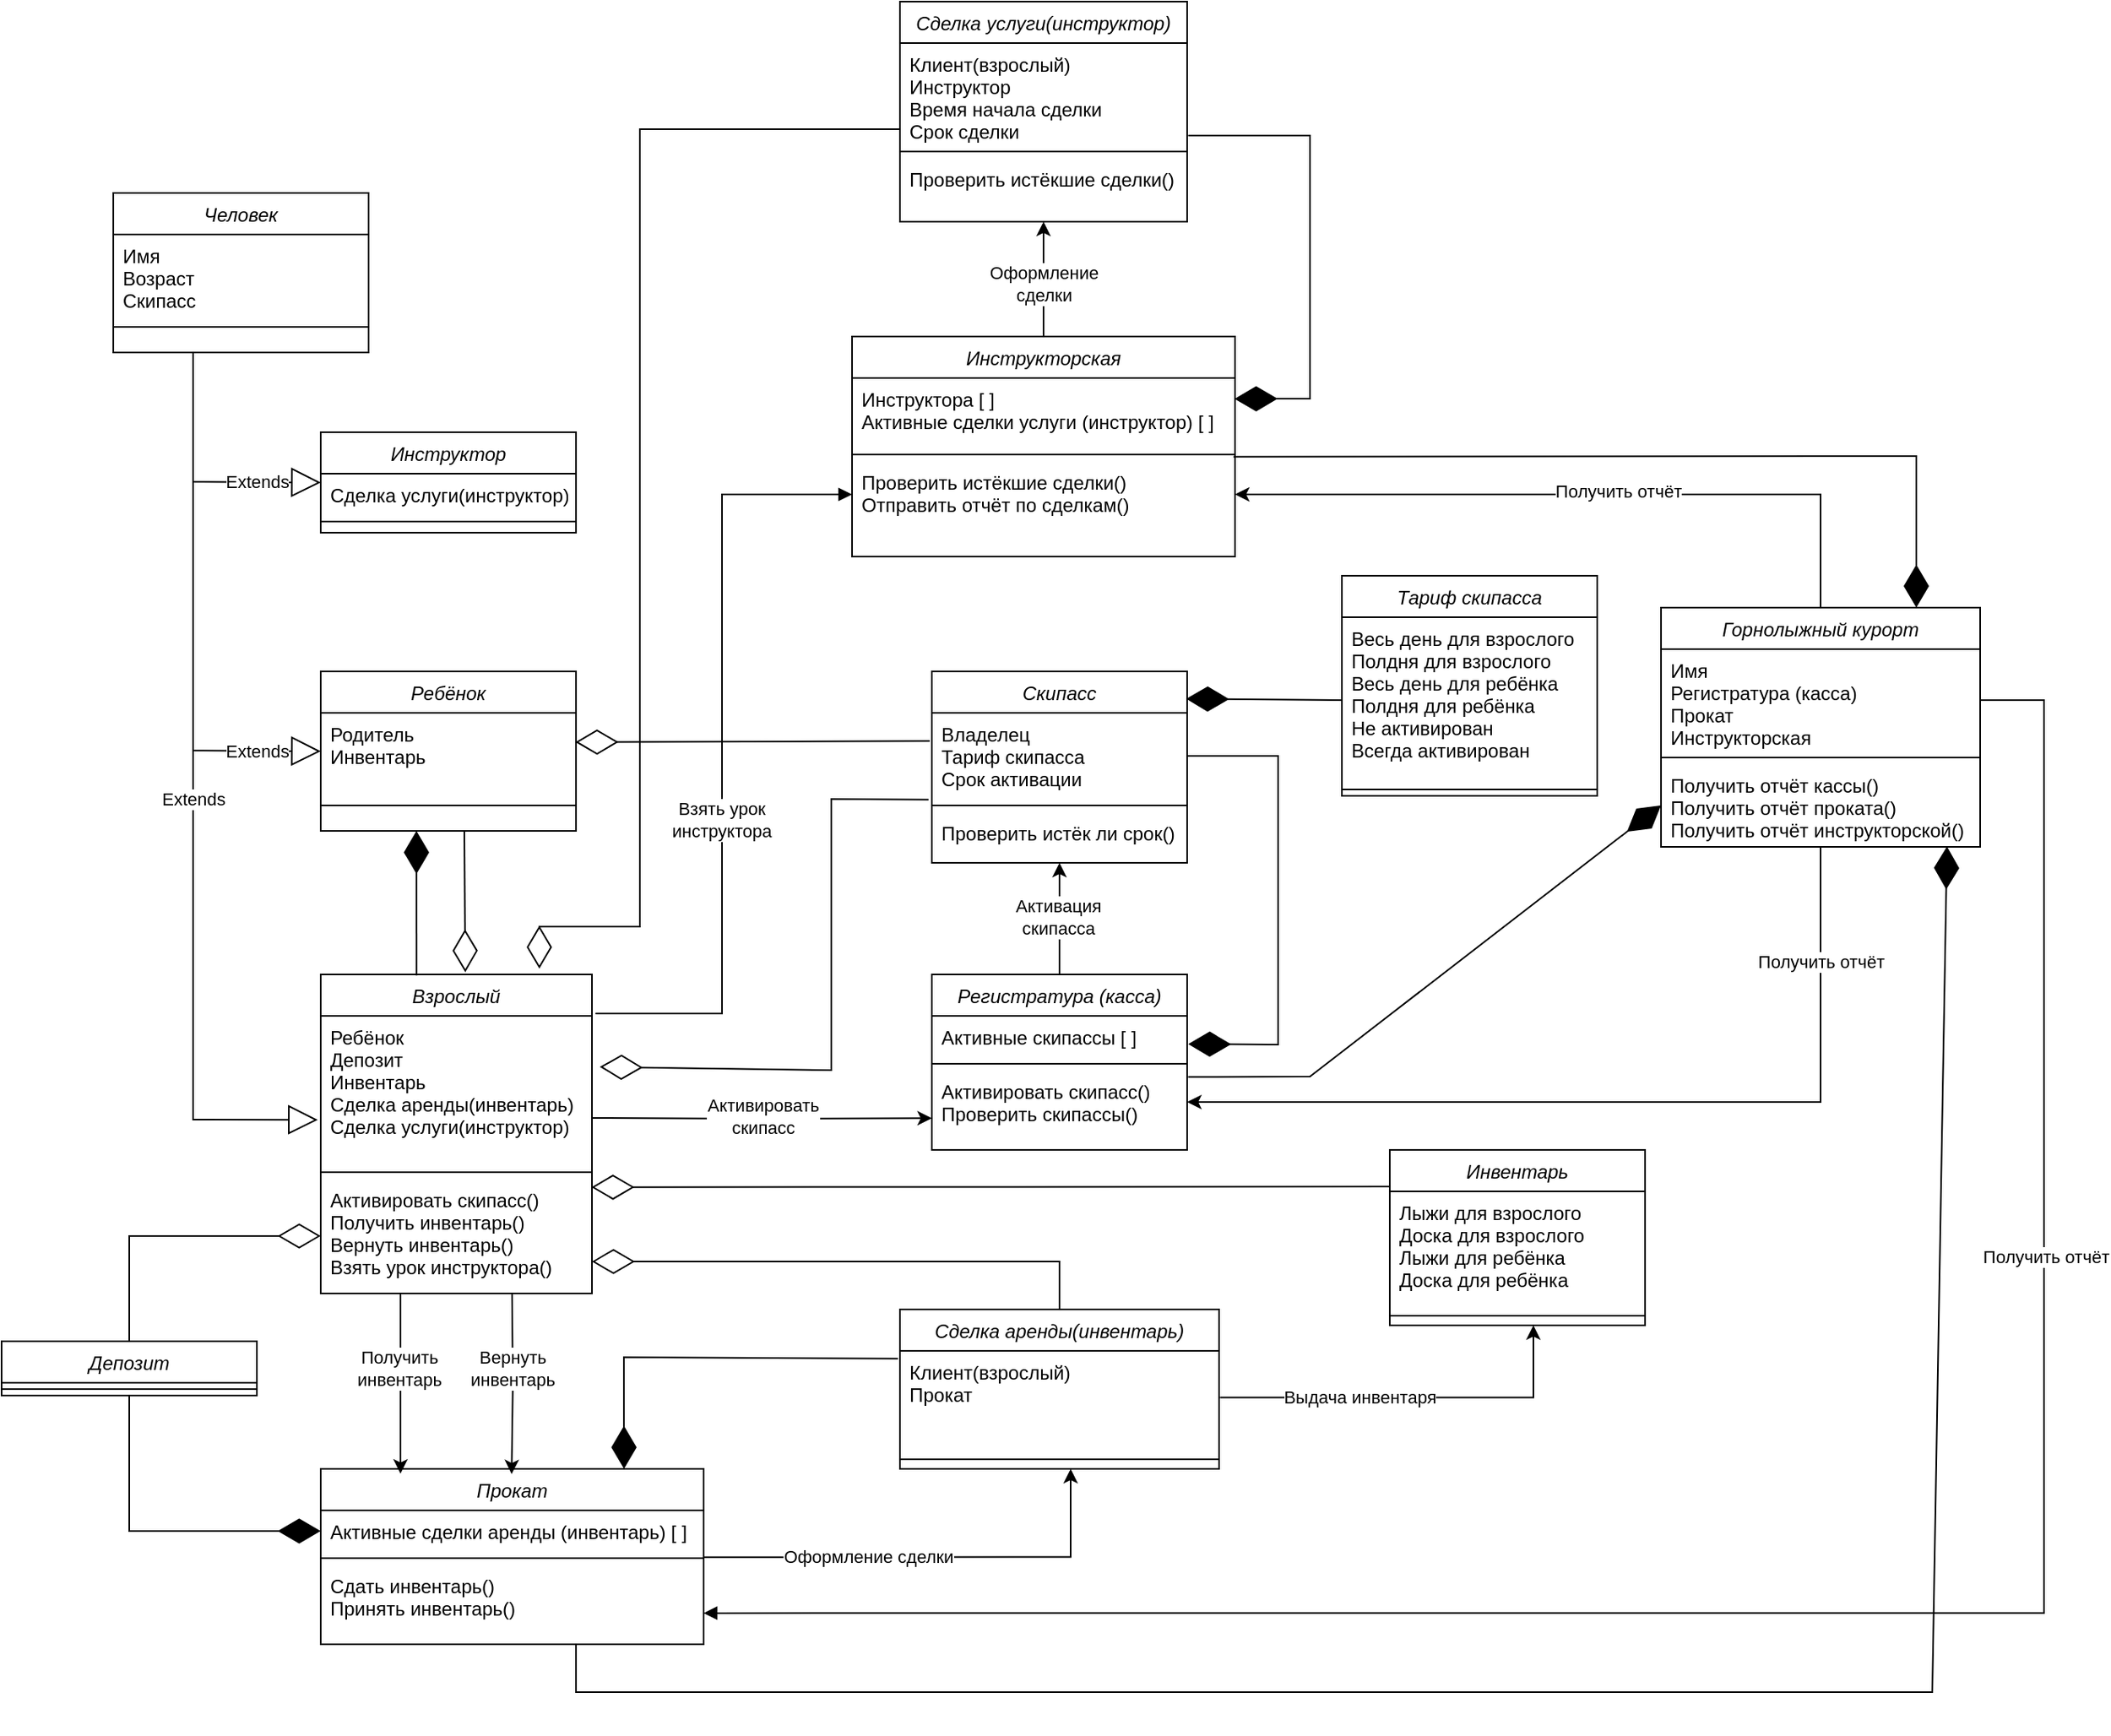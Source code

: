<mxfile version="26.0.6">
  <diagram id="C5RBs43oDa-KdzZeNtuy" name="Page-1">
    <mxGraphModel grid="1" page="1" gridSize="10" guides="1" tooltips="1" connect="1" arrows="1" fold="1" pageScale="1" pageWidth="827" pageHeight="1169" math="0" shadow="0">
      <root>
        <mxCell id="WIyWlLk6GJQsqaUBKTNV-0" />
        <mxCell id="WIyWlLk6GJQsqaUBKTNV-1" parent="WIyWlLk6GJQsqaUBKTNV-0" />
        <mxCell id="S_TmjNj0WOX0Z7kB_ntH-0" value="Человек" style="swimlane;fontStyle=2;align=center;verticalAlign=top;childLayout=stackLayout;horizontal=1;startSize=26;horizontalStack=0;resizeParent=1;resizeLast=0;collapsible=1;marginBottom=0;rounded=0;shadow=0;strokeWidth=1;" vertex="1" parent="WIyWlLk6GJQsqaUBKTNV-1">
          <mxGeometry x="-1290" y="100" width="160" height="100" as="geometry">
            <mxRectangle x="230" y="140" width="160" height="26" as="alternateBounds" />
          </mxGeometry>
        </mxCell>
        <mxCell id="S_TmjNj0WOX0Z7kB_ntH-1" value="Имя&#xa;Возраст&#xa;Скипасс" style="text;align=left;verticalAlign=top;spacingLeft=4;spacingRight=4;overflow=hidden;rotatable=0;points=[[0,0.5],[1,0.5]];portConstraint=eastwest;" vertex="1" parent="S_TmjNj0WOX0Z7kB_ntH-0">
          <mxGeometry y="26" width="160" height="54" as="geometry" />
        </mxCell>
        <mxCell id="S_TmjNj0WOX0Z7kB_ntH-4" value="" style="line;html=1;strokeWidth=1;align=left;verticalAlign=middle;spacingTop=-1;spacingLeft=3;spacingRight=3;rotatable=0;labelPosition=right;points=[];portConstraint=eastwest;" vertex="1" parent="S_TmjNj0WOX0Z7kB_ntH-0">
          <mxGeometry y="80" width="160" height="8" as="geometry" />
        </mxCell>
        <mxCell id="S_TmjNj0WOX0Z7kB_ntH-6" value="Взрослый" style="swimlane;fontStyle=2;align=center;verticalAlign=top;childLayout=stackLayout;horizontal=1;startSize=26;horizontalStack=0;resizeParent=1;resizeLast=0;collapsible=1;marginBottom=0;rounded=0;shadow=0;strokeWidth=1;" vertex="1" parent="WIyWlLk6GJQsqaUBKTNV-1">
          <mxGeometry x="-1160" y="590" width="170" height="200" as="geometry">
            <mxRectangle x="230" y="140" width="160" height="26" as="alternateBounds" />
          </mxGeometry>
        </mxCell>
        <mxCell id="S_TmjNj0WOX0Z7kB_ntH-7" value="Ребёнок&#xa;Депозит&#xa;Инвентарь&#xa;Сделка аренды(инвентарь)&#xa;Сделка услуги(инструктор)" style="text;align=left;verticalAlign=top;spacingLeft=4;spacingRight=4;overflow=hidden;rotatable=0;points=[[0,0.5],[1,0.5]];portConstraint=eastwest;" vertex="1" parent="S_TmjNj0WOX0Z7kB_ntH-6">
          <mxGeometry y="26" width="170" height="94" as="geometry" />
        </mxCell>
        <mxCell id="S_TmjNj0WOX0Z7kB_ntH-10" value="" style="line;html=1;strokeWidth=1;align=left;verticalAlign=middle;spacingTop=-1;spacingLeft=3;spacingRight=3;rotatable=0;labelPosition=right;points=[];portConstraint=eastwest;" vertex="1" parent="S_TmjNj0WOX0Z7kB_ntH-6">
          <mxGeometry y="120" width="170" height="8" as="geometry" />
        </mxCell>
        <mxCell id="S_TmjNj0WOX0Z7kB_ntH-11" value="Активировать скипасс()&#xa;Получить инвентарь()&#xa;Вернуть инвентарь()&#xa;Взять урок инструктора()" style="text;align=left;verticalAlign=top;spacingLeft=4;spacingRight=4;overflow=hidden;rotatable=0;points=[[0,0.5],[1,0.5]];portConstraint=eastwest;" vertex="1" parent="S_TmjNj0WOX0Z7kB_ntH-6">
          <mxGeometry y="128" width="170" height="72" as="geometry" />
        </mxCell>
        <mxCell id="S_TmjNj0WOX0Z7kB_ntH-12" value="Ребёнок" style="swimlane;fontStyle=2;align=center;verticalAlign=top;childLayout=stackLayout;horizontal=1;startSize=26;horizontalStack=0;resizeParent=1;resizeLast=0;collapsible=1;marginBottom=0;rounded=0;shadow=0;strokeWidth=1;" vertex="1" parent="WIyWlLk6GJQsqaUBKTNV-1">
          <mxGeometry x="-1160" y="400" width="160" height="100" as="geometry">
            <mxRectangle x="230" y="140" width="160" height="26" as="alternateBounds" />
          </mxGeometry>
        </mxCell>
        <mxCell id="S_TmjNj0WOX0Z7kB_ntH-13" value="Родитель&#xa;Инвентарь&#xa;" style="text;align=left;verticalAlign=top;spacingLeft=4;spacingRight=4;overflow=hidden;rotatable=0;points=[[0,0.5],[1,0.5]];portConstraint=eastwest;" vertex="1" parent="S_TmjNj0WOX0Z7kB_ntH-12">
          <mxGeometry y="26" width="160" height="54" as="geometry" />
        </mxCell>
        <mxCell id="S_TmjNj0WOX0Z7kB_ntH-16" value="" style="line;html=1;strokeWidth=1;align=left;verticalAlign=middle;spacingTop=-1;spacingLeft=3;spacingRight=3;rotatable=0;labelPosition=right;points=[];portConstraint=eastwest;" vertex="1" parent="S_TmjNj0WOX0Z7kB_ntH-12">
          <mxGeometry y="80" width="160" height="8" as="geometry" />
        </mxCell>
        <mxCell id="S_TmjNj0WOX0Z7kB_ntH-18" value="Скипасс" style="swimlane;fontStyle=2;align=center;verticalAlign=top;childLayout=stackLayout;horizontal=1;startSize=26;horizontalStack=0;resizeParent=1;resizeLast=0;collapsible=1;marginBottom=0;rounded=0;shadow=0;strokeWidth=1;" vertex="1" parent="WIyWlLk6GJQsqaUBKTNV-1">
          <mxGeometry x="-777" y="400" width="160" height="120" as="geometry">
            <mxRectangle x="230" y="140" width="160" height="26" as="alternateBounds" />
          </mxGeometry>
        </mxCell>
        <mxCell id="S_TmjNj0WOX0Z7kB_ntH-19" value="Владелец&#xa;Тариф скипасса&#xa;Срок активации&#xa;" style="text;align=left;verticalAlign=top;spacingLeft=4;spacingRight=4;overflow=hidden;rotatable=0;points=[[0,0.5],[1,0.5]];portConstraint=eastwest;" vertex="1" parent="S_TmjNj0WOX0Z7kB_ntH-18">
          <mxGeometry y="26" width="160" height="54" as="geometry" />
        </mxCell>
        <mxCell id="S_TmjNj0WOX0Z7kB_ntH-22" value="" style="line;html=1;strokeWidth=1;align=left;verticalAlign=middle;spacingTop=-1;spacingLeft=3;spacingRight=3;rotatable=0;labelPosition=right;points=[];portConstraint=eastwest;" vertex="1" parent="S_TmjNj0WOX0Z7kB_ntH-18">
          <mxGeometry y="80" width="160" height="8" as="geometry" />
        </mxCell>
        <mxCell id="S_TmjNj0WOX0Z7kB_ntH-23" value="Проверить истёк ли срок()" style="text;align=left;verticalAlign=top;spacingLeft=4;spacingRight=4;overflow=hidden;rotatable=0;points=[[0,0.5],[1,0.5]];portConstraint=eastwest;" vertex="1" parent="S_TmjNj0WOX0Z7kB_ntH-18">
          <mxGeometry y="88" width="160" height="26" as="geometry" />
        </mxCell>
        <mxCell id="S_TmjNj0WOX0Z7kB_ntH-91" style="edgeStyle=orthogonalEdgeStyle;rounded=0;orthogonalLoop=1;jettySize=auto;html=1;exitX=0.998;exitY=0.417;exitDx=0;exitDy=0;exitPerimeter=0;" edge="1" parent="WIyWlLk6GJQsqaUBKTNV-1" source="S_TmjNj0WOX0Z7kB_ntH-28">
          <mxGeometry relative="1" as="geometry">
            <mxPoint x="-690" y="900" as="targetPoint" />
            <mxPoint x="-930" y="955.0" as="sourcePoint" />
            <Array as="points">
              <mxPoint x="-690" y="955" />
            </Array>
          </mxGeometry>
        </mxCell>
        <mxCell id="S_TmjNj0WOX0Z7kB_ntH-94" value="Оформление сделки" style="edgeLabel;html=1;align=center;verticalAlign=middle;resizable=0;points=[];" vertex="1" connectable="0" parent="S_TmjNj0WOX0Z7kB_ntH-91">
          <mxGeometry x="-0.274" y="1" relative="1" as="geometry">
            <mxPoint as="offset" />
          </mxGeometry>
        </mxCell>
        <mxCell id="S_TmjNj0WOX0Z7kB_ntH-24" value="Прокат" style="swimlane;fontStyle=2;align=center;verticalAlign=top;childLayout=stackLayout;horizontal=1;startSize=26;horizontalStack=0;resizeParent=1;resizeLast=0;collapsible=1;marginBottom=0;rounded=0;shadow=0;strokeWidth=1;" vertex="1" parent="WIyWlLk6GJQsqaUBKTNV-1">
          <mxGeometry x="-1160" y="900" width="240" height="110" as="geometry">
            <mxRectangle x="230" y="140" width="160" height="26" as="alternateBounds" />
          </mxGeometry>
        </mxCell>
        <mxCell id="S_TmjNj0WOX0Z7kB_ntH-25" value="Активные сделки аренды (инвентарь) [ ]" style="text;align=left;verticalAlign=top;spacingLeft=4;spacingRight=4;overflow=hidden;rotatable=0;points=[[0,0.5],[1,0.5]];portConstraint=eastwest;" vertex="1" parent="S_TmjNj0WOX0Z7kB_ntH-24">
          <mxGeometry y="26" width="240" height="26" as="geometry" />
        </mxCell>
        <mxCell id="S_TmjNj0WOX0Z7kB_ntH-28" value="" style="line;html=1;strokeWidth=1;align=left;verticalAlign=middle;spacingTop=-1;spacingLeft=3;spacingRight=3;rotatable=0;labelPosition=right;points=[];portConstraint=eastwest;" vertex="1" parent="S_TmjNj0WOX0Z7kB_ntH-24">
          <mxGeometry y="52" width="240" height="8" as="geometry" />
        </mxCell>
        <mxCell id="S_TmjNj0WOX0Z7kB_ntH-29" value="Сдать инвентарь()&#xa;Принять инвентарь()" style="text;align=left;verticalAlign=top;spacingLeft=4;spacingRight=4;overflow=hidden;rotatable=0;points=[[0,0.5],[1,0.5]];portConstraint=eastwest;" vertex="1" parent="S_TmjNj0WOX0Z7kB_ntH-24">
          <mxGeometry y="60" width="240" height="40" as="geometry" />
        </mxCell>
        <mxCell id="S_TmjNj0WOX0Z7kB_ntH-97" style="edgeStyle=orthogonalEdgeStyle;rounded=0;orthogonalLoop=1;jettySize=auto;html=1;entryX=0.5;entryY=1;entryDx=0;entryDy=0;" edge="1" parent="WIyWlLk6GJQsqaUBKTNV-1" source="S_TmjNj0WOX0Z7kB_ntH-30" target="S_TmjNj0WOX0Z7kB_ntH-18">
          <mxGeometry relative="1" as="geometry" />
        </mxCell>
        <mxCell id="S_TmjNj0WOX0Z7kB_ntH-98" value="Активация&lt;div&gt;скипасса&lt;/div&gt;" style="edgeLabel;html=1;align=center;verticalAlign=middle;resizable=0;points=[];" vertex="1" connectable="0" parent="S_TmjNj0WOX0Z7kB_ntH-97">
          <mxGeometry x="0.034" y="1" relative="1" as="geometry">
            <mxPoint as="offset" />
          </mxGeometry>
        </mxCell>
        <mxCell id="S_TmjNj0WOX0Z7kB_ntH-30" value="Регистратура (касса)" style="swimlane;fontStyle=2;align=center;verticalAlign=top;childLayout=stackLayout;horizontal=1;startSize=26;horizontalStack=0;resizeParent=1;resizeLast=0;collapsible=1;marginBottom=0;rounded=0;shadow=0;strokeWidth=1;" vertex="1" parent="WIyWlLk6GJQsqaUBKTNV-1">
          <mxGeometry x="-777" y="590" width="160" height="110" as="geometry">
            <mxRectangle x="230" y="140" width="160" height="26" as="alternateBounds" />
          </mxGeometry>
        </mxCell>
        <mxCell id="S_TmjNj0WOX0Z7kB_ntH-31" value="Активные скипассы [ ]" style="text;align=left;verticalAlign=top;spacingLeft=4;spacingRight=4;overflow=hidden;rotatable=0;points=[[0,0.5],[1,0.5]];portConstraint=eastwest;" vertex="1" parent="S_TmjNj0WOX0Z7kB_ntH-30">
          <mxGeometry y="26" width="160" height="26" as="geometry" />
        </mxCell>
        <mxCell id="S_TmjNj0WOX0Z7kB_ntH-34" value="" style="line;html=1;strokeWidth=1;align=left;verticalAlign=middle;spacingTop=-1;spacingLeft=3;spacingRight=3;rotatable=0;labelPosition=right;points=[];portConstraint=eastwest;" vertex="1" parent="S_TmjNj0WOX0Z7kB_ntH-30">
          <mxGeometry y="52" width="160" height="8" as="geometry" />
        </mxCell>
        <mxCell id="S_TmjNj0WOX0Z7kB_ntH-35" value="Активировать скипасс()&#xa;Проверить скипассы()" style="text;align=left;verticalAlign=top;spacingLeft=4;spacingRight=4;overflow=hidden;rotatable=0;points=[[0,0.5],[1,0.5]];portConstraint=eastwest;" vertex="1" parent="S_TmjNj0WOX0Z7kB_ntH-30">
          <mxGeometry y="60" width="160" height="40" as="geometry" />
        </mxCell>
        <mxCell id="S_TmjNj0WOX0Z7kB_ntH-36" value="Инструктор" style="swimlane;fontStyle=2;align=center;verticalAlign=top;childLayout=stackLayout;horizontal=1;startSize=26;horizontalStack=0;resizeParent=1;resizeLast=0;collapsible=1;marginBottom=0;rounded=0;shadow=0;strokeWidth=1;" vertex="1" parent="WIyWlLk6GJQsqaUBKTNV-1">
          <mxGeometry x="-1160" y="250" width="160" height="63" as="geometry">
            <mxRectangle x="230" y="140" width="160" height="26" as="alternateBounds" />
          </mxGeometry>
        </mxCell>
        <mxCell id="S_TmjNj0WOX0Z7kB_ntH-37" value="Сделка услуги(инструктор)" style="text;align=left;verticalAlign=top;spacingLeft=4;spacingRight=4;overflow=hidden;rotatable=0;points=[[0,0.5],[1,0.5]];portConstraint=eastwest;" vertex="1" parent="S_TmjNj0WOX0Z7kB_ntH-36">
          <mxGeometry y="26" width="160" height="26" as="geometry" />
        </mxCell>
        <mxCell id="S_TmjNj0WOX0Z7kB_ntH-40" value="" style="line;html=1;strokeWidth=1;align=left;verticalAlign=middle;spacingTop=-1;spacingLeft=3;spacingRight=3;rotatable=0;labelPosition=right;points=[];portConstraint=eastwest;" vertex="1" parent="S_TmjNj0WOX0Z7kB_ntH-36">
          <mxGeometry y="52" width="160" height="8" as="geometry" />
        </mxCell>
        <mxCell id="S_TmjNj0WOX0Z7kB_ntH-42" value="Сделка аренды(инвентарь)" style="swimlane;fontStyle=2;align=center;verticalAlign=top;childLayout=stackLayout;horizontal=1;startSize=26;horizontalStack=0;resizeParent=1;resizeLast=0;collapsible=1;marginBottom=0;rounded=0;shadow=0;strokeWidth=1;" vertex="1" parent="WIyWlLk6GJQsqaUBKTNV-1">
          <mxGeometry x="-797" y="800" width="200" height="100" as="geometry">
            <mxRectangle x="230" y="140" width="160" height="26" as="alternateBounds" />
          </mxGeometry>
        </mxCell>
        <mxCell id="S_TmjNj0WOX0Z7kB_ntH-43" value="Клиент(взрослый)&#xa;Прокат" style="text;align=left;verticalAlign=top;spacingLeft=4;spacingRight=4;overflow=hidden;rotatable=0;points=[[0,0.5],[1,0.5]];portConstraint=eastwest;" vertex="1" parent="S_TmjNj0WOX0Z7kB_ntH-42">
          <mxGeometry y="26" width="200" height="64" as="geometry" />
        </mxCell>
        <mxCell id="S_TmjNj0WOX0Z7kB_ntH-46" value="" style="line;html=1;strokeWidth=1;align=left;verticalAlign=middle;spacingTop=-1;spacingLeft=3;spacingRight=3;rotatable=0;labelPosition=right;points=[];portConstraint=eastwest;" vertex="1" parent="S_TmjNj0WOX0Z7kB_ntH-42">
          <mxGeometry y="90" width="200" height="8" as="geometry" />
        </mxCell>
        <mxCell id="S_TmjNj0WOX0Z7kB_ntH-48" value="Сделка услуги(инструктор)" style="swimlane;fontStyle=2;align=center;verticalAlign=top;childLayout=stackLayout;horizontal=1;startSize=26;horizontalStack=0;resizeParent=1;resizeLast=0;collapsible=1;marginBottom=0;rounded=0;shadow=0;strokeWidth=1;" vertex="1" parent="WIyWlLk6GJQsqaUBKTNV-1">
          <mxGeometry x="-797" y="-20" width="180" height="138" as="geometry">
            <mxRectangle x="230" y="140" width="160" height="26" as="alternateBounds" />
          </mxGeometry>
        </mxCell>
        <mxCell id="S_TmjNj0WOX0Z7kB_ntH-49" value="Клиент(взрослый)&#xa;Инструктор&#xa;Время начала сделки&#xa;Срок сделки" style="text;align=left;verticalAlign=top;spacingLeft=4;spacingRight=4;overflow=hidden;rotatable=0;points=[[0,0.5],[1,0.5]];portConstraint=eastwest;" vertex="1" parent="S_TmjNj0WOX0Z7kB_ntH-48">
          <mxGeometry y="26" width="180" height="64" as="geometry" />
        </mxCell>
        <mxCell id="S_TmjNj0WOX0Z7kB_ntH-52" value="" style="line;html=1;strokeWidth=1;align=left;verticalAlign=middle;spacingTop=-1;spacingLeft=3;spacingRight=3;rotatable=0;labelPosition=right;points=[];portConstraint=eastwest;" vertex="1" parent="S_TmjNj0WOX0Z7kB_ntH-48">
          <mxGeometry y="90" width="180" height="8" as="geometry" />
        </mxCell>
        <mxCell id="S_TmjNj0WOX0Z7kB_ntH-53" value="Проверить истёкшие сделки()" style="text;align=left;verticalAlign=top;spacingLeft=4;spacingRight=4;overflow=hidden;rotatable=0;points=[[0,0.5],[1,0.5]];portConstraint=eastwest;" vertex="1" parent="S_TmjNj0WOX0Z7kB_ntH-48">
          <mxGeometry y="98" width="180" height="26" as="geometry" />
        </mxCell>
        <mxCell id="S_TmjNj0WOX0Z7kB_ntH-128" style="edgeStyle=orthogonalEdgeStyle;rounded=0;orthogonalLoop=1;jettySize=auto;html=1;" edge="1" parent="WIyWlLk6GJQsqaUBKTNV-1" source="S_TmjNj0WOX0Z7kB_ntH-55" target="S_TmjNj0WOX0Z7kB_ntH-66">
          <mxGeometry relative="1" as="geometry" />
        </mxCell>
        <mxCell id="S_TmjNj0WOX0Z7kB_ntH-137" value="Получить отчёт" style="edgeLabel;html=1;align=center;verticalAlign=middle;resizable=0;points=[];" vertex="1" connectable="0" parent="S_TmjNj0WOX0Z7kB_ntH-128">
          <mxGeometry x="-0.094" y="-2" relative="1" as="geometry">
            <mxPoint as="offset" />
          </mxGeometry>
        </mxCell>
        <mxCell id="S_TmjNj0WOX0Z7kB_ntH-129" style="edgeStyle=orthogonalEdgeStyle;rounded=0;orthogonalLoop=1;jettySize=auto;html=1;entryX=1;entryY=0.5;entryDx=0;entryDy=0;" edge="1" parent="WIyWlLk6GJQsqaUBKTNV-1" source="S_TmjNj0WOX0Z7kB_ntH-55" target="S_TmjNj0WOX0Z7kB_ntH-35">
          <mxGeometry relative="1" as="geometry">
            <Array as="points">
              <mxPoint x="-220" y="670" />
            </Array>
          </mxGeometry>
        </mxCell>
        <mxCell id="S_TmjNj0WOX0Z7kB_ntH-136" value="Получить отчёт" style="edgeLabel;html=1;align=center;verticalAlign=middle;resizable=0;points=[];" vertex="1" connectable="0" parent="S_TmjNj0WOX0Z7kB_ntH-129">
          <mxGeometry x="-0.743" relative="1" as="geometry">
            <mxPoint as="offset" />
          </mxGeometry>
        </mxCell>
        <mxCell id="S_TmjNj0WOX0Z7kB_ntH-55" value="Горнолыжный курорт" style="swimlane;fontStyle=2;align=center;verticalAlign=top;childLayout=stackLayout;horizontal=1;startSize=26;horizontalStack=0;resizeParent=1;resizeLast=0;collapsible=1;marginBottom=0;rounded=0;shadow=0;strokeWidth=1;" vertex="1" parent="WIyWlLk6GJQsqaUBKTNV-1">
          <mxGeometry x="-320" y="360" width="200" height="150" as="geometry">
            <mxRectangle x="230" y="140" width="160" height="26" as="alternateBounds" />
          </mxGeometry>
        </mxCell>
        <mxCell id="S_TmjNj0WOX0Z7kB_ntH-56" value="Имя&#xa;Регистратура (касса)&#xa;Прокат&#xa;Инструкторская" style="text;align=left;verticalAlign=top;spacingLeft=4;spacingRight=4;overflow=hidden;rotatable=0;points=[[0,0.5],[1,0.5]];portConstraint=eastwest;" vertex="1" parent="S_TmjNj0WOX0Z7kB_ntH-55">
          <mxGeometry y="26" width="200" height="64" as="geometry" />
        </mxCell>
        <mxCell id="S_TmjNj0WOX0Z7kB_ntH-59" value="" style="line;html=1;strokeWidth=1;align=left;verticalAlign=middle;spacingTop=-1;spacingLeft=3;spacingRight=3;rotatable=0;labelPosition=right;points=[];portConstraint=eastwest;" vertex="1" parent="S_TmjNj0WOX0Z7kB_ntH-55">
          <mxGeometry y="90" width="200" height="8" as="geometry" />
        </mxCell>
        <mxCell id="S_TmjNj0WOX0Z7kB_ntH-60" value="Получить отчёт кассы()&#xa;Получить отчёт проката()&#xa;Получить отчёт инструкторской()" style="text;align=left;verticalAlign=top;spacingLeft=4;spacingRight=4;overflow=hidden;rotatable=0;points=[[0,0.5],[1,0.5]];portConstraint=eastwest;" vertex="1" parent="S_TmjNj0WOX0Z7kB_ntH-55">
          <mxGeometry y="98" width="200" height="52" as="geometry" />
        </mxCell>
        <mxCell id="S_TmjNj0WOX0Z7kB_ntH-122" style="edgeStyle=orthogonalEdgeStyle;rounded=0;orthogonalLoop=1;jettySize=auto;html=1;entryX=0.5;entryY=1;entryDx=0;entryDy=0;" edge="1" parent="WIyWlLk6GJQsqaUBKTNV-1" source="S_TmjNj0WOX0Z7kB_ntH-61" target="S_TmjNj0WOX0Z7kB_ntH-48">
          <mxGeometry relative="1" as="geometry" />
        </mxCell>
        <mxCell id="S_TmjNj0WOX0Z7kB_ntH-123" value="Оформление&lt;div&gt;сделки&lt;/div&gt;" style="edgeLabel;html=1;align=center;verticalAlign=middle;resizable=0;points=[];" vertex="1" connectable="0" parent="S_TmjNj0WOX0Z7kB_ntH-122">
          <mxGeometry x="-0.083" relative="1" as="geometry">
            <mxPoint as="offset" />
          </mxGeometry>
        </mxCell>
        <mxCell id="S_TmjNj0WOX0Z7kB_ntH-61" value="Инструкторская" style="swimlane;fontStyle=2;align=center;verticalAlign=top;childLayout=stackLayout;horizontal=1;startSize=26;horizontalStack=0;resizeParent=1;resizeLast=0;collapsible=1;marginBottom=0;rounded=0;shadow=0;strokeWidth=1;" vertex="1" parent="WIyWlLk6GJQsqaUBKTNV-1">
          <mxGeometry x="-827" y="190" width="240" height="138" as="geometry">
            <mxRectangle x="230" y="140" width="160" height="26" as="alternateBounds" />
          </mxGeometry>
        </mxCell>
        <mxCell id="S_TmjNj0WOX0Z7kB_ntH-62" value="Инструктора [ ]&#xa;Активные сделки услуги (инструктор) [ ]" style="text;align=left;verticalAlign=top;spacingLeft=4;spacingRight=4;overflow=hidden;rotatable=0;points=[[0,0.5],[1,0.5]];portConstraint=eastwest;" vertex="1" parent="S_TmjNj0WOX0Z7kB_ntH-61">
          <mxGeometry y="26" width="240" height="44" as="geometry" />
        </mxCell>
        <mxCell id="S_TmjNj0WOX0Z7kB_ntH-65" value="" style="line;html=1;strokeWidth=1;align=left;verticalAlign=middle;spacingTop=-1;spacingLeft=3;spacingRight=3;rotatable=0;labelPosition=right;points=[];portConstraint=eastwest;" vertex="1" parent="S_TmjNj0WOX0Z7kB_ntH-61">
          <mxGeometry y="70" width="240" height="8" as="geometry" />
        </mxCell>
        <mxCell id="S_TmjNj0WOX0Z7kB_ntH-66" value="Проверить истёкшие сделки()&#xa;Отправить отчёт по сделкам()" style="text;align=left;verticalAlign=top;spacingLeft=4;spacingRight=4;overflow=hidden;rotatable=0;points=[[0,0.5],[1,0.5]];portConstraint=eastwest;" vertex="1" parent="S_TmjNj0WOX0Z7kB_ntH-61">
          <mxGeometry y="78" width="240" height="42" as="geometry" />
        </mxCell>
        <mxCell id="S_TmjNj0WOX0Z7kB_ntH-67" value="Инвентарь" style="swimlane;fontStyle=2;align=center;verticalAlign=top;childLayout=stackLayout;horizontal=1;startSize=26;horizontalStack=0;resizeParent=1;resizeLast=0;collapsible=1;marginBottom=0;rounded=0;shadow=0;strokeWidth=1;" vertex="1" parent="WIyWlLk6GJQsqaUBKTNV-1">
          <mxGeometry x="-490" y="700" width="160" height="110" as="geometry">
            <mxRectangle x="230" y="140" width="160" height="26" as="alternateBounds" />
          </mxGeometry>
        </mxCell>
        <mxCell id="S_TmjNj0WOX0Z7kB_ntH-68" value="Лыжи для взрослого&#xa;Доска для взрослого&#xa;Лыжи для ребёнка&#xa;Доска для ребёнка" style="text;align=left;verticalAlign=top;spacingLeft=4;spacingRight=4;overflow=hidden;rotatable=0;points=[[0,0.5],[1,0.5]];portConstraint=eastwest;" vertex="1" parent="S_TmjNj0WOX0Z7kB_ntH-67">
          <mxGeometry y="26" width="160" height="74" as="geometry" />
        </mxCell>
        <mxCell id="S_TmjNj0WOX0Z7kB_ntH-71" value="" style="line;html=1;strokeWidth=1;align=left;verticalAlign=middle;spacingTop=-1;spacingLeft=3;spacingRight=3;rotatable=0;labelPosition=right;points=[];portConstraint=eastwest;" vertex="1" parent="S_TmjNj0WOX0Z7kB_ntH-67">
          <mxGeometry y="100" width="160" height="8" as="geometry" />
        </mxCell>
        <mxCell id="S_TmjNj0WOX0Z7kB_ntH-79" value="Extends" style="endArrow=block;endSize=16;endFill=0;html=1;rounded=0;" edge="1" parent="WIyWlLk6GJQsqaUBKTNV-1">
          <mxGeometry width="160" relative="1" as="geometry">
            <mxPoint x="-1240" y="449.64" as="sourcePoint" />
            <mxPoint x="-1160" y="450.05" as="targetPoint" />
          </mxGeometry>
        </mxCell>
        <mxCell id="S_TmjNj0WOX0Z7kB_ntH-80" value="Extends" style="endArrow=block;endSize=16;endFill=0;html=1;rounded=0;" edge="1" parent="WIyWlLk6GJQsqaUBKTNV-1">
          <mxGeometry width="160" relative="1" as="geometry">
            <mxPoint x="-1240" y="281.14" as="sourcePoint" />
            <mxPoint x="-1160" y="281.55" as="targetPoint" />
          </mxGeometry>
        </mxCell>
        <mxCell id="S_TmjNj0WOX0Z7kB_ntH-81" value="Extends" style="endArrow=block;endSize=16;endFill=0;html=1;rounded=0;entryX=-0.011;entryY=0.693;entryDx=0;entryDy=0;entryPerimeter=0;" edge="1" parent="WIyWlLk6GJQsqaUBKTNV-1" target="S_TmjNj0WOX0Z7kB_ntH-7">
          <mxGeometry width="160" relative="1" as="geometry">
            <mxPoint x="-1240" y="200" as="sourcePoint" />
            <mxPoint x="-1240" y="1081.429" as="targetPoint" />
            <Array as="points">
              <mxPoint x="-1240" y="681" />
            </Array>
          </mxGeometry>
        </mxCell>
        <mxCell id="S_TmjNj0WOX0Z7kB_ntH-83" style="edgeStyle=orthogonalEdgeStyle;rounded=0;orthogonalLoop=1;jettySize=auto;html=1;entryX=0.353;entryY=0.03;entryDx=0;entryDy=0;entryPerimeter=0;" edge="1" parent="WIyWlLk6GJQsqaUBKTNV-1">
          <mxGeometry relative="1" as="geometry">
            <mxPoint x="-1040.08" y="790" as="sourcePoint" />
            <mxPoint x="-1040.36" y="903.3" as="targetPoint" />
          </mxGeometry>
        </mxCell>
        <mxCell id="S_TmjNj0WOX0Z7kB_ntH-93" value="Вернуть&lt;div&gt;инвентарь&lt;/div&gt;" style="edgeLabel;html=1;align=center;verticalAlign=middle;resizable=0;points=[];" vertex="1" connectable="0" parent="S_TmjNj0WOX0Z7kB_ntH-83">
          <mxGeometry x="-0.176" y="-1" relative="1" as="geometry">
            <mxPoint as="offset" />
          </mxGeometry>
        </mxCell>
        <mxCell id="S_TmjNj0WOX0Z7kB_ntH-85" value="" style="endArrow=diamondThin;endFill=1;endSize=24;html=1;rounded=0;exitX=0.471;exitY=0.003;exitDx=0;exitDy=0;exitPerimeter=0;" edge="1" parent="WIyWlLk6GJQsqaUBKTNV-1">
          <mxGeometry width="160" relative="1" as="geometry">
            <mxPoint x="-1099.93" y="590.6" as="sourcePoint" />
            <mxPoint x="-1100" y="500" as="targetPoint" />
          </mxGeometry>
        </mxCell>
        <mxCell id="S_TmjNj0WOX0Z7kB_ntH-86" value="" style="endArrow=diamondThin;endFill=0;endSize=24;html=1;rounded=0;entryX=0.533;entryY=-0.007;entryDx=0;entryDy=0;entryPerimeter=0;" edge="1" parent="WIyWlLk6GJQsqaUBKTNV-1" target="S_TmjNj0WOX0Z7kB_ntH-6">
          <mxGeometry width="160" relative="1" as="geometry">
            <mxPoint x="-1070" y="500.311" as="sourcePoint" />
            <mxPoint x="-910" y="550" as="targetPoint" />
          </mxGeometry>
        </mxCell>
        <mxCell id="S_TmjNj0WOX0Z7kB_ntH-87" value="" style="endArrow=diamondThin;endFill=0;endSize=24;html=1;rounded=0;entryX=0.998;entryY=0.075;entryDx=0;entryDy=0;entryPerimeter=0;" edge="1" parent="WIyWlLk6GJQsqaUBKTNV-1" target="S_TmjNj0WOX0Z7kB_ntH-11">
          <mxGeometry width="160" relative="1" as="geometry">
            <mxPoint x="-490" y="723" as="sourcePoint" />
            <mxPoint x="-800" y="470" as="targetPoint" />
          </mxGeometry>
        </mxCell>
        <mxCell id="S_TmjNj0WOX0Z7kB_ntH-88" value="" style="endArrow=diamondThin;endFill=0;endSize=24;html=1;rounded=0;entryX=0.998;entryY=0.075;entryDx=0;entryDy=0;entryPerimeter=0;exitX=0.5;exitY=0;exitDx=0;exitDy=0;" edge="1" parent="WIyWlLk6GJQsqaUBKTNV-1" source="S_TmjNj0WOX0Z7kB_ntH-42">
          <mxGeometry width="160" relative="1" as="geometry">
            <mxPoint x="-490" y="770" as="sourcePoint" />
            <mxPoint x="-990" y="770" as="targetPoint" />
            <Array as="points">
              <mxPoint x="-697" y="770" />
            </Array>
          </mxGeometry>
        </mxCell>
        <mxCell id="S_TmjNj0WOX0Z7kB_ntH-95" style="edgeStyle=orthogonalEdgeStyle;rounded=0;orthogonalLoop=1;jettySize=auto;html=1;" edge="1" parent="WIyWlLk6GJQsqaUBKTNV-1">
          <mxGeometry relative="1" as="geometry">
            <mxPoint x="-990.48" y="680" as="sourcePoint" />
            <mxPoint x="-777" y="680.14" as="targetPoint" />
          </mxGeometry>
        </mxCell>
        <mxCell id="S_TmjNj0WOX0Z7kB_ntH-96" value="Активировать&lt;div&gt;скипасс&lt;/div&gt;" style="edgeLabel;html=1;align=center;verticalAlign=middle;resizable=0;points=[];" vertex="1" connectable="0" parent="S_TmjNj0WOX0Z7kB_ntH-95">
          <mxGeometry x="-0.009" y="2" relative="1" as="geometry">
            <mxPoint x="1" as="offset" />
          </mxGeometry>
        </mxCell>
        <mxCell id="S_TmjNj0WOX0Z7kB_ntH-99" value="" style="endArrow=diamondThin;endFill=0;endSize=24;html=1;rounded=0;entryX=0.998;entryY=0.34;entryDx=0;entryDy=0;entryPerimeter=0;exitX=-0.008;exitY=0.327;exitDx=0;exitDy=0;exitPerimeter=0;" edge="1" parent="WIyWlLk6GJQsqaUBKTNV-1" source="S_TmjNj0WOX0Z7kB_ntH-19" target="S_TmjNj0WOX0Z7kB_ntH-13">
          <mxGeometry width="160" relative="1" as="geometry">
            <mxPoint x="-860" y="460.001" as="sourcePoint" />
            <mxPoint x="-859" y="548.69" as="targetPoint" />
          </mxGeometry>
        </mxCell>
        <mxCell id="S_TmjNj0WOX0Z7kB_ntH-100" value="" style="endArrow=diamondThin;endFill=0;endSize=24;html=1;rounded=0;entryX=1.029;entryY=0.34;entryDx=0;entryDy=0;entryPerimeter=0;exitX=-0.013;exitY=1.006;exitDx=0;exitDy=0;exitPerimeter=0;" edge="1" parent="WIyWlLk6GJQsqaUBKTNV-1" source="S_TmjNj0WOX0Z7kB_ntH-19" target="S_TmjNj0WOX0Z7kB_ntH-7">
          <mxGeometry width="160" relative="1" as="geometry">
            <mxPoint x="-960" y="530.001" as="sourcePoint" />
            <mxPoint x="-959" y="618.69" as="targetPoint" />
            <Array as="points">
              <mxPoint x="-840" y="480" />
              <mxPoint x="-840" y="650" />
            </Array>
          </mxGeometry>
        </mxCell>
        <mxCell id="S_TmjNj0WOX0Z7kB_ntH-101" value="" style="endArrow=diamondThin;endFill=1;endSize=24;html=1;rounded=0;exitX=1;exitY=0.5;exitDx=0;exitDy=0;entryX=1.004;entryY=0.678;entryDx=0;entryDy=0;entryPerimeter=0;" edge="1" parent="WIyWlLk6GJQsqaUBKTNV-1" source="S_TmjNj0WOX0Z7kB_ntH-19" target="S_TmjNj0WOX0Z7kB_ntH-31">
          <mxGeometry width="160" relative="1" as="geometry">
            <mxPoint x="-680" y="550" as="sourcePoint" />
            <mxPoint x="-520" y="550" as="targetPoint" />
            <Array as="points">
              <mxPoint x="-560" y="453" />
              <mxPoint x="-560" y="634" />
            </Array>
          </mxGeometry>
        </mxCell>
        <mxCell id="S_TmjNj0WOX0Z7kB_ntH-102" value="" style="endArrow=diamondThin;endFill=1;endSize=24;html=1;rounded=0;entryX=0;entryY=0.5;entryDx=0;entryDy=0;exitX=0.5;exitY=1;exitDx=0;exitDy=0;" edge="1" parent="WIyWlLk6GJQsqaUBKTNV-1" source="S_TmjNj0WOX0Z7kB_ntH-110" target="S_TmjNj0WOX0Z7kB_ntH-25">
          <mxGeometry width="160" relative="1" as="geometry">
            <mxPoint x="-1187.72" y="919.996" as="sourcePoint" />
            <mxPoint x="-1350" y="965.47" as="targetPoint" />
            <Array as="points">
              <mxPoint x="-1280" y="939" />
            </Array>
          </mxGeometry>
        </mxCell>
        <mxCell id="S_TmjNj0WOX0Z7kB_ntH-103" value="" style="endArrow=block;endFill=1;html=1;edgeStyle=orthogonalEdgeStyle;align=left;verticalAlign=top;rounded=0;exitX=1.013;exitY=-0.016;exitDx=0;exitDy=0;exitPerimeter=0;" edge="1" parent="WIyWlLk6GJQsqaUBKTNV-1" source="S_TmjNj0WOX0Z7kB_ntH-7" target="S_TmjNj0WOX0Z7kB_ntH-66">
          <mxGeometry x="-1" relative="1" as="geometry">
            <mxPoint x="-920" y="590" as="sourcePoint" />
            <mxPoint x="-880" y="490" as="targetPoint" />
          </mxGeometry>
        </mxCell>
        <mxCell id="S_TmjNj0WOX0Z7kB_ntH-108" value="Взять урок&lt;div&gt;инструктора&lt;/div&gt;" style="edgeLabel;html=1;align=center;verticalAlign=middle;resizable=0;points=[];" vertex="1" connectable="0" parent="S_TmjNj0WOX0Z7kB_ntH-103">
          <mxGeometry x="-0.169" y="1" relative="1" as="geometry">
            <mxPoint y="1" as="offset" />
          </mxGeometry>
        </mxCell>
        <mxCell id="S_TmjNj0WOX0Z7kB_ntH-106" style="edgeStyle=orthogonalEdgeStyle;rounded=0;orthogonalLoop=1;jettySize=auto;html=1;entryX=0.353;entryY=0.03;entryDx=0;entryDy=0;entryPerimeter=0;" edge="1" parent="WIyWlLk6GJQsqaUBKTNV-1">
          <mxGeometry relative="1" as="geometry">
            <mxPoint x="-1110" y="790" as="sourcePoint" />
            <mxPoint x="-1110" y="903" as="targetPoint" />
          </mxGeometry>
        </mxCell>
        <mxCell id="S_TmjNj0WOX0Z7kB_ntH-107" value="Получить&lt;div&gt;инвентарь&lt;/div&gt;" style="edgeLabel;html=1;align=center;verticalAlign=middle;resizable=0;points=[];" vertex="1" connectable="0" parent="S_TmjNj0WOX0Z7kB_ntH-106">
          <mxGeometry x="-0.176" y="-1" relative="1" as="geometry">
            <mxPoint as="offset" />
          </mxGeometry>
        </mxCell>
        <mxCell id="S_TmjNj0WOX0Z7kB_ntH-110" value="Депозит" style="swimlane;fontStyle=2;align=center;verticalAlign=top;childLayout=stackLayout;horizontal=1;startSize=26;horizontalStack=0;resizeParent=1;resizeLast=0;collapsible=1;marginBottom=0;rounded=0;shadow=0;strokeWidth=1;" vertex="1" parent="WIyWlLk6GJQsqaUBKTNV-1">
          <mxGeometry x="-1360" y="820" width="160" height="34" as="geometry">
            <mxRectangle x="230" y="140" width="160" height="26" as="alternateBounds" />
          </mxGeometry>
        </mxCell>
        <mxCell id="S_TmjNj0WOX0Z7kB_ntH-112" value="" style="line;html=1;strokeWidth=1;align=left;verticalAlign=middle;spacingTop=-1;spacingLeft=3;spacingRight=3;rotatable=0;labelPosition=right;points=[];portConstraint=eastwest;" vertex="1" parent="S_TmjNj0WOX0Z7kB_ntH-110">
          <mxGeometry y="26" width="160" height="8" as="geometry" />
        </mxCell>
        <mxCell id="S_TmjNj0WOX0Z7kB_ntH-116" value="" style="endArrow=diamondThin;endFill=0;endSize=24;html=1;rounded=0;entryX=0;entryY=0.5;entryDx=0;entryDy=0;exitX=0.5;exitY=0;exitDx=0;exitDy=0;" edge="1" parent="WIyWlLk6GJQsqaUBKTNV-1" source="S_TmjNj0WOX0Z7kB_ntH-110" target="S_TmjNj0WOX0Z7kB_ntH-11">
          <mxGeometry width="160" relative="1" as="geometry">
            <mxPoint x="-1440" y="740" as="sourcePoint" />
            <mxPoint x="-1280" y="740" as="targetPoint" />
            <Array as="points">
              <mxPoint x="-1280" y="754" />
            </Array>
          </mxGeometry>
        </mxCell>
        <mxCell id="S_TmjNj0WOX0Z7kB_ntH-119" style="edgeStyle=orthogonalEdgeStyle;rounded=0;orthogonalLoop=1;jettySize=auto;html=1;exitX=1.003;exitY=0.458;exitDx=0;exitDy=0;exitPerimeter=0;" edge="1" parent="WIyWlLk6GJQsqaUBKTNV-1" source="S_TmjNj0WOX0Z7kB_ntH-43">
          <mxGeometry relative="1" as="geometry">
            <mxPoint x="-400" y="810" as="targetPoint" />
            <mxPoint x="-630" y="855" as="sourcePoint" />
            <Array as="points">
              <mxPoint x="-400" y="855" />
            </Array>
          </mxGeometry>
        </mxCell>
        <mxCell id="S_TmjNj0WOX0Z7kB_ntH-120" value="Выдача инвентаря" style="edgeLabel;html=1;align=center;verticalAlign=middle;resizable=0;points=[];" vertex="1" connectable="0" parent="S_TmjNj0WOX0Z7kB_ntH-119">
          <mxGeometry x="-0.274" y="1" relative="1" as="geometry">
            <mxPoint as="offset" />
          </mxGeometry>
        </mxCell>
        <mxCell id="S_TmjNj0WOX0Z7kB_ntH-124" value="" style="endArrow=diamondThin;endFill=0;endSize=24;html=1;rounded=0;exitX=-0.008;exitY=0.327;exitDx=0;exitDy=0;exitPerimeter=0;entryX=0.806;entryY=-0.018;entryDx=0;entryDy=0;entryPerimeter=0;" edge="1" parent="WIyWlLk6GJQsqaUBKTNV-1" target="S_TmjNj0WOX0Z7kB_ntH-6">
          <mxGeometry width="160" relative="1" as="geometry">
            <mxPoint x="-797" y="60" as="sourcePoint" />
            <mxPoint x="-950" y="250" as="targetPoint" />
            <Array as="points">
              <mxPoint x="-960" y="60" />
              <mxPoint x="-960" y="560" />
              <mxPoint x="-1023" y="560" />
            </Array>
          </mxGeometry>
        </mxCell>
        <mxCell id="S_TmjNj0WOX0Z7kB_ntH-126" value="" style="endArrow=diamondThin;endFill=1;endSize=24;html=1;rounded=0;entryX=0.792;entryY=0;entryDx=0;entryDy=0;exitX=-0.006;exitY=0.076;exitDx=0;exitDy=0;exitPerimeter=0;entryPerimeter=0;" edge="1" parent="WIyWlLk6GJQsqaUBKTNV-1" source="S_TmjNj0WOX0Z7kB_ntH-43" target="S_TmjNj0WOX0Z7kB_ntH-24">
          <mxGeometry width="160" relative="1" as="geometry">
            <mxPoint x="-970" y="794.5" as="sourcePoint" />
            <mxPoint x="-850" y="879.5" as="targetPoint" />
            <Array as="points">
              <mxPoint x="-970" y="830" />
            </Array>
          </mxGeometry>
        </mxCell>
        <mxCell id="S_TmjNj0WOX0Z7kB_ntH-127" value="" style="endArrow=diamondThin;endFill=1;endSize=24;html=1;rounded=0;exitX=1.004;exitY=0.906;exitDx=0;exitDy=0;exitPerimeter=0;entryX=0.999;entryY=0.297;entryDx=0;entryDy=0;entryPerimeter=0;" edge="1" parent="WIyWlLk6GJQsqaUBKTNV-1" source="S_TmjNj0WOX0Z7kB_ntH-49" target="S_TmjNj0WOX0Z7kB_ntH-62">
          <mxGeometry width="160" relative="1" as="geometry">
            <mxPoint x="-610" y="130" as="sourcePoint" />
            <mxPoint x="-450" y="130" as="targetPoint" />
            <Array as="points">
              <mxPoint x="-540" y="64" />
              <mxPoint x="-540" y="229" />
            </Array>
          </mxGeometry>
        </mxCell>
        <mxCell id="S_TmjNj0WOX0Z7kB_ntH-133" value="" style="endArrow=block;endFill=1;html=1;edgeStyle=orthogonalEdgeStyle;align=left;verticalAlign=top;rounded=0;exitX=1;exitY=0.5;exitDx=0;exitDy=0;entryX=1;entryY=0.761;entryDx=0;entryDy=0;entryPerimeter=0;" edge="1" parent="WIyWlLk6GJQsqaUBKTNV-1" source="S_TmjNj0WOX0Z7kB_ntH-56" target="S_TmjNj0WOX0Z7kB_ntH-29">
          <mxGeometry x="-1" relative="1" as="geometry">
            <mxPoint x="-560" y="1010" as="sourcePoint" />
            <mxPoint x="-900" y="980" as="targetPoint" />
            <Array as="points">
              <mxPoint x="-80" y="418" />
              <mxPoint x="-80" y="990" />
            </Array>
          </mxGeometry>
        </mxCell>
        <mxCell id="S_TmjNj0WOX0Z7kB_ntH-135" value="Получить отчёт" style="edgeLabel;html=1;align=center;verticalAlign=middle;resizable=0;points=[];" vertex="1" connectable="0" parent="S_TmjNj0WOX0Z7kB_ntH-133">
          <mxGeometry x="-0.465" y="1" relative="1" as="geometry">
            <mxPoint as="offset" />
          </mxGeometry>
        </mxCell>
        <mxCell id="u_xnVxZgzMHAFzWkBpKl-1" value="" style="endArrow=diamondThin;endFill=1;endSize=24;html=1;rounded=0;entryX=0;entryY=0.5;entryDx=0;entryDy=0;exitX=1.004;exitY=0.107;exitDx=0;exitDy=0;exitPerimeter=0;" edge="1" parent="WIyWlLk6GJQsqaUBKTNV-1" source="S_TmjNj0WOX0Z7kB_ntH-35" target="S_TmjNj0WOX0Z7kB_ntH-60">
          <mxGeometry width="160" relative="1" as="geometry">
            <mxPoint x="-610" y="654" as="sourcePoint" />
            <mxPoint x="-596" y="654" as="targetPoint" />
            <Array as="points">
              <mxPoint x="-540" y="654" />
            </Array>
          </mxGeometry>
        </mxCell>
        <mxCell id="u_xnVxZgzMHAFzWkBpKl-2" value="" style="endArrow=diamondThin;endFill=1;endSize=24;html=1;rounded=0;entryX=0.896;entryY=0.996;entryDx=0;entryDy=0;entryPerimeter=0;" edge="1" parent="WIyWlLk6GJQsqaUBKTNV-1" target="S_TmjNj0WOX0Z7kB_ntH-60">
          <mxGeometry width="160" relative="1" as="geometry">
            <mxPoint x="-1000" y="1010" as="sourcePoint" />
            <mxPoint x="-960" y="910" as="targetPoint" />
            <Array as="points">
              <mxPoint x="-1000" y="1040" />
              <mxPoint x="-150" y="1040" />
            </Array>
          </mxGeometry>
        </mxCell>
        <mxCell id="u_xnVxZgzMHAFzWkBpKl-3" value="" style="endArrow=diamondThin;endFill=1;endSize=24;html=1;rounded=0;exitX=0.996;exitY=-0.063;exitDx=0;exitDy=0;exitPerimeter=0;entryX=0.8;entryY=0;entryDx=0;entryDy=0;entryPerimeter=0;" edge="1" parent="WIyWlLk6GJQsqaUBKTNV-1" source="S_TmjNj0WOX0Z7kB_ntH-66" target="S_TmjNj0WOX0Z7kB_ntH-55">
          <mxGeometry width="160" relative="1" as="geometry">
            <mxPoint x="-606" y="74" as="sourcePoint" />
            <mxPoint x="-577" y="239" as="targetPoint" />
            <Array as="points">
              <mxPoint x="-160" y="265" />
            </Array>
          </mxGeometry>
        </mxCell>
        <mxCell id="u_xnVxZgzMHAFzWkBpKl-4" value="Тариф скипасса" style="swimlane;fontStyle=2;align=center;verticalAlign=top;childLayout=stackLayout;horizontal=1;startSize=26;horizontalStack=0;resizeParent=1;resizeLast=0;collapsible=1;marginBottom=0;rounded=0;shadow=0;strokeWidth=1;" vertex="1" parent="WIyWlLk6GJQsqaUBKTNV-1">
          <mxGeometry x="-520" y="340" width="160" height="138" as="geometry">
            <mxRectangle x="230" y="140" width="160" height="26" as="alternateBounds" />
          </mxGeometry>
        </mxCell>
        <mxCell id="u_xnVxZgzMHAFzWkBpKl-5" value="Весь день для взрослого&#xa;Полдня для взрослого&#xa;Весь день для ребёнка&#xa;Полдня для ребёнка&#xa;Не активирован&#xa;Всегда активирован" style="text;align=left;verticalAlign=top;spacingLeft=4;spacingRight=4;overflow=hidden;rotatable=0;points=[[0,0.5],[1,0.5]];portConstraint=eastwest;" vertex="1" parent="u_xnVxZgzMHAFzWkBpKl-4">
          <mxGeometry y="26" width="160" height="104" as="geometry" />
        </mxCell>
        <mxCell id="u_xnVxZgzMHAFzWkBpKl-6" value="" style="line;html=1;strokeWidth=1;align=left;verticalAlign=middle;spacingTop=-1;spacingLeft=3;spacingRight=3;rotatable=0;labelPosition=right;points=[];portConstraint=eastwest;" vertex="1" parent="u_xnVxZgzMHAFzWkBpKl-4">
          <mxGeometry y="130" width="160" height="8" as="geometry" />
        </mxCell>
        <mxCell id="u_xnVxZgzMHAFzWkBpKl-7" value="" style="endArrow=diamondThin;endFill=1;endSize=24;html=1;rounded=0;exitX=0;exitY=0.5;exitDx=0;exitDy=0;entryX=0.996;entryY=0.143;entryDx=0;entryDy=0;entryPerimeter=0;" edge="1" parent="WIyWlLk6GJQsqaUBKTNV-1" source="u_xnVxZgzMHAFzWkBpKl-5" target="S_TmjNj0WOX0Z7kB_ntH-18">
          <mxGeometry width="160" relative="1" as="geometry">
            <mxPoint x="-607" y="463" as="sourcePoint" />
            <mxPoint x="-606" y="644" as="targetPoint" />
            <Array as="points" />
          </mxGeometry>
        </mxCell>
      </root>
    </mxGraphModel>
  </diagram>
</mxfile>
